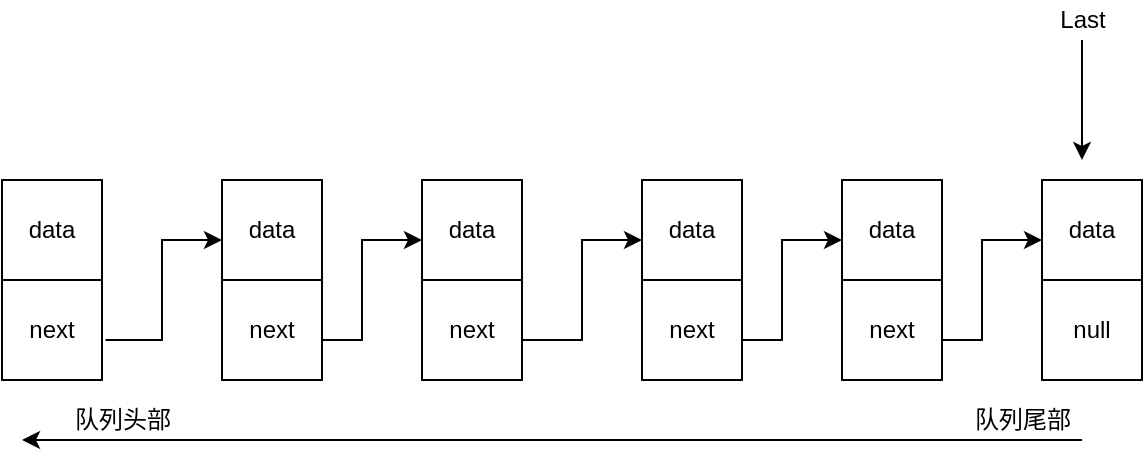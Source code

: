 <mxfile version="16.4.5" type="github">
  <diagram id="B1DO7TZ_6t3vqbQJb15a" name="Page-1">
    <mxGraphModel dx="981" dy="548" grid="1" gridSize="10" guides="1" tooltips="1" connect="1" arrows="1" fold="1" page="1" pageScale="1" pageWidth="827" pageHeight="1169" math="0" shadow="0">
      <root>
        <mxCell id="0" />
        <mxCell id="1" parent="0" />
        <mxCell id="xeBsBqLa1e4qKYFP2Wfq-6" value="next" style="whiteSpace=wrap;html=1;aspect=fixed;" vertex="1" parent="1">
          <mxGeometry x="110" y="320" width="50" height="50" as="geometry" />
        </mxCell>
        <mxCell id="xeBsBqLa1e4qKYFP2Wfq-7" value="data" style="whiteSpace=wrap;html=1;aspect=fixed;" vertex="1" parent="1">
          <mxGeometry x="110" y="270" width="50" height="50" as="geometry" />
        </mxCell>
        <mxCell id="xeBsBqLa1e4qKYFP2Wfq-8" value="next" style="whiteSpace=wrap;html=1;aspect=fixed;" vertex="1" parent="1">
          <mxGeometry x="220" y="320" width="50" height="50" as="geometry" />
        </mxCell>
        <mxCell id="xeBsBqLa1e4qKYFP2Wfq-9" value="data" style="whiteSpace=wrap;html=1;aspect=fixed;" vertex="1" parent="1">
          <mxGeometry x="220" y="270" width="50" height="50" as="geometry" />
        </mxCell>
        <mxCell id="xeBsBqLa1e4qKYFP2Wfq-10" value="next" style="whiteSpace=wrap;html=1;aspect=fixed;" vertex="1" parent="1">
          <mxGeometry x="320" y="320" width="50" height="50" as="geometry" />
        </mxCell>
        <mxCell id="xeBsBqLa1e4qKYFP2Wfq-11" value="data" style="whiteSpace=wrap;html=1;aspect=fixed;" vertex="1" parent="1">
          <mxGeometry x="320" y="270" width="50" height="50" as="geometry" />
        </mxCell>
        <mxCell id="xeBsBqLa1e4qKYFP2Wfq-12" value="next" style="whiteSpace=wrap;html=1;aspect=fixed;" vertex="1" parent="1">
          <mxGeometry x="430" y="320" width="50" height="50" as="geometry" />
        </mxCell>
        <mxCell id="xeBsBqLa1e4qKYFP2Wfq-13" value="data" style="whiteSpace=wrap;html=1;aspect=fixed;" vertex="1" parent="1">
          <mxGeometry x="430" y="270" width="50" height="50" as="geometry" />
        </mxCell>
        <mxCell id="xeBsBqLa1e4qKYFP2Wfq-14" value="next" style="whiteSpace=wrap;html=1;aspect=fixed;" vertex="1" parent="1">
          <mxGeometry x="530" y="320" width="50" height="50" as="geometry" />
        </mxCell>
        <mxCell id="xeBsBqLa1e4qKYFP2Wfq-15" value="data" style="whiteSpace=wrap;html=1;aspect=fixed;" vertex="1" parent="1">
          <mxGeometry x="530" y="270" width="50" height="50" as="geometry" />
        </mxCell>
        <mxCell id="xeBsBqLa1e4qKYFP2Wfq-16" value="" style="endArrow=classic;html=1;rounded=0;exitX=1.035;exitY=0.599;exitDx=0;exitDy=0;exitPerimeter=0;" edge="1" parent="1" source="xeBsBqLa1e4qKYFP2Wfq-6">
          <mxGeometry width="50" height="50" relative="1" as="geometry">
            <mxPoint x="190" y="370" as="sourcePoint" />
            <mxPoint x="220" y="300" as="targetPoint" />
            <Array as="points">
              <mxPoint x="190" y="350" />
              <mxPoint x="190" y="300" />
            </Array>
          </mxGeometry>
        </mxCell>
        <mxCell id="xeBsBqLa1e4qKYFP2Wfq-17" value="" style="endArrow=classic;html=1;rounded=0;" edge="1" parent="1">
          <mxGeometry width="50" height="50" relative="1" as="geometry">
            <mxPoint x="270" y="350" as="sourcePoint" />
            <mxPoint x="320" y="300" as="targetPoint" />
            <Array as="points">
              <mxPoint x="290" y="350" />
              <mxPoint x="290" y="300" />
            </Array>
          </mxGeometry>
        </mxCell>
        <mxCell id="xeBsBqLa1e4qKYFP2Wfq-18" value="" style="endArrow=classic;html=1;rounded=0;exitX=1;exitY=0.6;exitDx=0;exitDy=0;exitPerimeter=0;" edge="1" parent="1" source="xeBsBqLa1e4qKYFP2Wfq-10">
          <mxGeometry width="50" height="50" relative="1" as="geometry">
            <mxPoint x="380" y="350" as="sourcePoint" />
            <mxPoint x="430" y="300" as="targetPoint" />
            <Array as="points">
              <mxPoint x="400" y="350" />
              <mxPoint x="400" y="300" />
            </Array>
          </mxGeometry>
        </mxCell>
        <mxCell id="xeBsBqLa1e4qKYFP2Wfq-19" value="" style="endArrow=classic;html=1;rounded=0;" edge="1" parent="1">
          <mxGeometry width="50" height="50" relative="1" as="geometry">
            <mxPoint x="480" y="350" as="sourcePoint" />
            <mxPoint x="530" y="300" as="targetPoint" />
            <Array as="points">
              <mxPoint x="500" y="350" />
              <mxPoint x="500" y="300" />
            </Array>
          </mxGeometry>
        </mxCell>
        <mxCell id="xeBsBqLa1e4qKYFP2Wfq-20" value="null" style="whiteSpace=wrap;html=1;aspect=fixed;" vertex="1" parent="1">
          <mxGeometry x="630" y="320" width="50" height="50" as="geometry" />
        </mxCell>
        <mxCell id="xeBsBqLa1e4qKYFP2Wfq-21" value="data" style="whiteSpace=wrap;html=1;aspect=fixed;" vertex="1" parent="1">
          <mxGeometry x="630" y="270" width="50" height="50" as="geometry" />
        </mxCell>
        <mxCell id="xeBsBqLa1e4qKYFP2Wfq-22" value="" style="endArrow=classic;html=1;rounded=0;" edge="1" parent="1">
          <mxGeometry width="50" height="50" relative="1" as="geometry">
            <mxPoint x="650" y="200" as="sourcePoint" />
            <mxPoint x="650" y="260" as="targetPoint" />
          </mxGeometry>
        </mxCell>
        <mxCell id="xeBsBqLa1e4qKYFP2Wfq-23" value="Last" style="text;html=1;align=center;verticalAlign=middle;resizable=0;points=[];autosize=1;strokeColor=none;fillColor=none;" vertex="1" parent="1">
          <mxGeometry x="630" y="180" width="40" height="20" as="geometry" />
        </mxCell>
        <mxCell id="xeBsBqLa1e4qKYFP2Wfq-24" value="" style="endArrow=classic;html=1;rounded=0;" edge="1" parent="1">
          <mxGeometry width="50" height="50" relative="1" as="geometry">
            <mxPoint x="580" y="350" as="sourcePoint" />
            <mxPoint x="630" y="300" as="targetPoint" />
            <Array as="points">
              <mxPoint x="600" y="350" />
              <mxPoint x="600" y="300" />
            </Array>
          </mxGeometry>
        </mxCell>
        <mxCell id="xeBsBqLa1e4qKYFP2Wfq-25" value="" style="endArrow=classic;html=1;rounded=0;" edge="1" parent="1">
          <mxGeometry width="50" height="50" relative="1" as="geometry">
            <mxPoint x="650" y="400" as="sourcePoint" />
            <mxPoint x="120" y="400" as="targetPoint" />
          </mxGeometry>
        </mxCell>
        <mxCell id="xeBsBqLa1e4qKYFP2Wfq-26" value="队列尾部" style="text;html=1;align=center;verticalAlign=middle;resizable=0;points=[];autosize=1;strokeColor=none;fillColor=none;" vertex="1" parent="1">
          <mxGeometry x="590" y="380" width="60" height="20" as="geometry" />
        </mxCell>
        <mxCell id="xeBsBqLa1e4qKYFP2Wfq-27" value="队列头部" style="text;html=1;align=center;verticalAlign=middle;resizable=0;points=[];autosize=1;strokeColor=none;fillColor=none;" vertex="1" parent="1">
          <mxGeometry x="140" y="380" width="60" height="20" as="geometry" />
        </mxCell>
      </root>
    </mxGraphModel>
  </diagram>
</mxfile>
